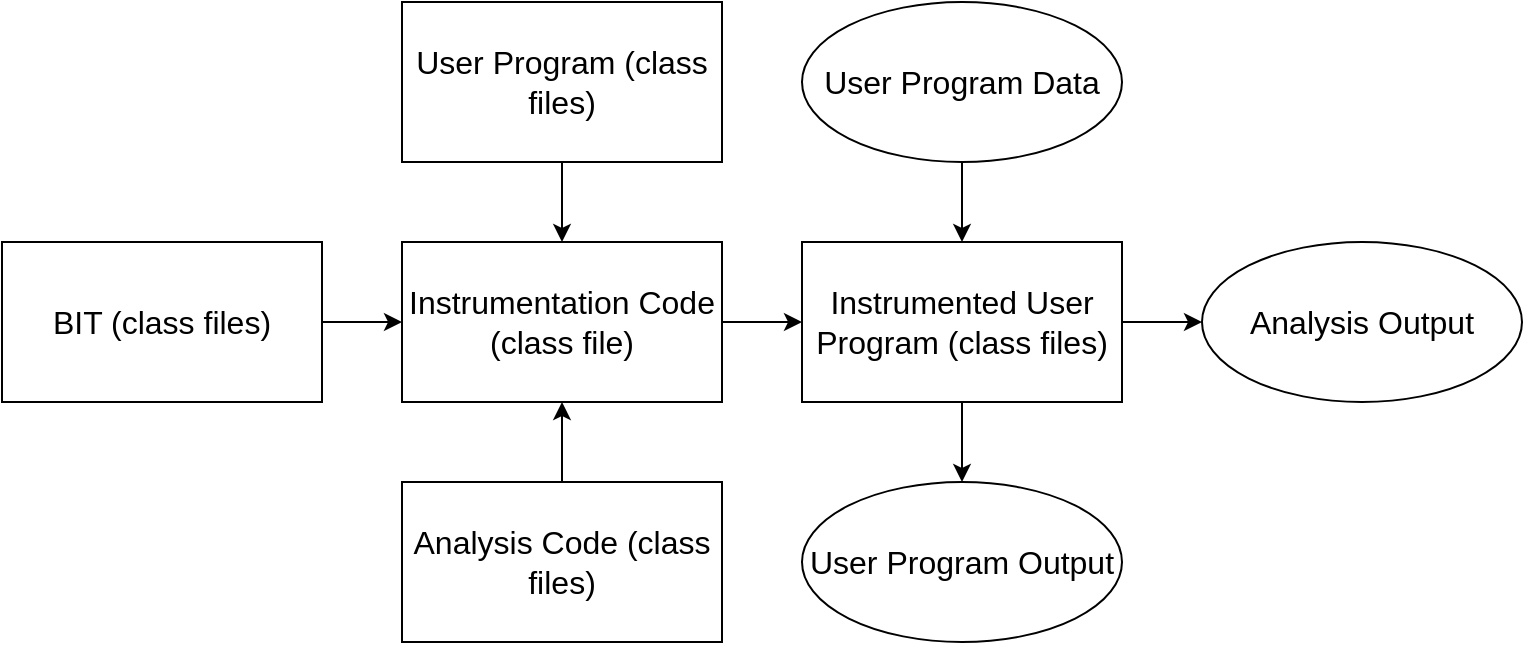<mxfile version="24.4.8" type="device">
  <diagram name="Страница — 1" id="JFn2mtWqg-edfEXCA0IU">
    <mxGraphModel dx="1434" dy="844" grid="1" gridSize="10" guides="1" tooltips="1" connect="1" arrows="1" fold="1" page="1" pageScale="1" pageWidth="827" pageHeight="1169" math="0" shadow="0">
      <root>
        <mxCell id="0" />
        <mxCell id="1" parent="0" />
        <mxCell id="V_bHWCbdmvV1VqaD9BiT-12" value="" style="edgeStyle=orthogonalEdgeStyle;rounded=0;orthogonalLoop=1;jettySize=auto;html=1;" edge="1" parent="1" source="V_bHWCbdmvV1VqaD9BiT-1" target="V_bHWCbdmvV1VqaD9BiT-4">
          <mxGeometry relative="1" as="geometry" />
        </mxCell>
        <mxCell id="V_bHWCbdmvV1VqaD9BiT-1" value="&lt;font style=&quot;font-size: 16px;&quot;&gt;BIT (class files)&lt;/font&gt;" style="rounded=0;whiteSpace=wrap;html=1;" vertex="1" parent="1">
          <mxGeometry x="40" y="160" width="160" height="80" as="geometry" />
        </mxCell>
        <mxCell id="V_bHWCbdmvV1VqaD9BiT-10" value="" style="edgeStyle=orthogonalEdgeStyle;rounded=0;orthogonalLoop=1;jettySize=auto;html=1;" edge="1" parent="1" source="V_bHWCbdmvV1VqaD9BiT-2" target="V_bHWCbdmvV1VqaD9BiT-4">
          <mxGeometry relative="1" as="geometry" />
        </mxCell>
        <mxCell id="V_bHWCbdmvV1VqaD9BiT-2" value="&lt;font style=&quot;font-size: 16px;&quot;&gt;User Program (class files)&lt;/font&gt;" style="rounded=0;whiteSpace=wrap;html=1;" vertex="1" parent="1">
          <mxGeometry x="240" y="40" width="160" height="80" as="geometry" />
        </mxCell>
        <mxCell id="V_bHWCbdmvV1VqaD9BiT-15" value="" style="edgeStyle=orthogonalEdgeStyle;rounded=0;orthogonalLoop=1;jettySize=auto;html=1;" edge="1" parent="1" source="V_bHWCbdmvV1VqaD9BiT-3" target="V_bHWCbdmvV1VqaD9BiT-7">
          <mxGeometry relative="1" as="geometry" />
        </mxCell>
        <mxCell id="V_bHWCbdmvV1VqaD9BiT-16" value="" style="edgeStyle=orthogonalEdgeStyle;rounded=0;orthogonalLoop=1;jettySize=auto;html=1;" edge="1" parent="1" source="V_bHWCbdmvV1VqaD9BiT-3" target="V_bHWCbdmvV1VqaD9BiT-8">
          <mxGeometry relative="1" as="geometry" />
        </mxCell>
        <mxCell id="V_bHWCbdmvV1VqaD9BiT-3" value="&lt;font style=&quot;font-size: 16px;&quot;&gt;Instrumented User Program (class files)&lt;/font&gt;" style="rounded=0;whiteSpace=wrap;html=1;" vertex="1" parent="1">
          <mxGeometry x="440" y="160" width="160" height="80" as="geometry" />
        </mxCell>
        <mxCell id="V_bHWCbdmvV1VqaD9BiT-13" value="" style="edgeStyle=orthogonalEdgeStyle;rounded=0;orthogonalLoop=1;jettySize=auto;html=1;" edge="1" parent="1" source="V_bHWCbdmvV1VqaD9BiT-4" target="V_bHWCbdmvV1VqaD9BiT-3">
          <mxGeometry relative="1" as="geometry" />
        </mxCell>
        <mxCell id="V_bHWCbdmvV1VqaD9BiT-4" value="&lt;font style=&quot;font-size: 16px;&quot;&gt;Instrumentation Code (class file)&lt;/font&gt;" style="rounded=0;whiteSpace=wrap;html=1;" vertex="1" parent="1">
          <mxGeometry x="240" y="160" width="160" height="80" as="geometry" />
        </mxCell>
        <mxCell id="V_bHWCbdmvV1VqaD9BiT-11" value="" style="edgeStyle=orthogonalEdgeStyle;rounded=0;orthogonalLoop=1;jettySize=auto;html=1;" edge="1" parent="1" source="V_bHWCbdmvV1VqaD9BiT-5" target="V_bHWCbdmvV1VqaD9BiT-4">
          <mxGeometry relative="1" as="geometry" />
        </mxCell>
        <mxCell id="V_bHWCbdmvV1VqaD9BiT-5" value="&lt;font style=&quot;font-size: 16px;&quot;&gt;Analysis Code (class files)&lt;/font&gt;" style="rounded=0;whiteSpace=wrap;html=1;" vertex="1" parent="1">
          <mxGeometry x="240" y="280" width="160" height="80" as="geometry" />
        </mxCell>
        <mxCell id="V_bHWCbdmvV1VqaD9BiT-9" value="" style="edgeStyle=orthogonalEdgeStyle;rounded=0;orthogonalLoop=1;jettySize=auto;html=1;" edge="1" parent="1" source="V_bHWCbdmvV1VqaD9BiT-6" target="V_bHWCbdmvV1VqaD9BiT-3">
          <mxGeometry relative="1" as="geometry" />
        </mxCell>
        <mxCell id="V_bHWCbdmvV1VqaD9BiT-6" value="&lt;span style=&quot;font-size: 16px;&quot;&gt;User Program Data&lt;/span&gt;" style="ellipse;whiteSpace=wrap;html=1;" vertex="1" parent="1">
          <mxGeometry x="440" y="40" width="160" height="80" as="geometry" />
        </mxCell>
        <mxCell id="V_bHWCbdmvV1VqaD9BiT-7" value="&lt;font style=&quot;font-size: 16px;&quot;&gt;Analysis Output&lt;/font&gt;" style="ellipse;whiteSpace=wrap;html=1;" vertex="1" parent="1">
          <mxGeometry x="640" y="160" width="160" height="80" as="geometry" />
        </mxCell>
        <mxCell id="V_bHWCbdmvV1VqaD9BiT-8" value="&lt;font style=&quot;font-size: 16px;&quot;&gt;User Program Output&lt;/font&gt;" style="ellipse;whiteSpace=wrap;html=1;" vertex="1" parent="1">
          <mxGeometry x="440" y="280" width="160" height="80" as="geometry" />
        </mxCell>
      </root>
    </mxGraphModel>
  </diagram>
</mxfile>
